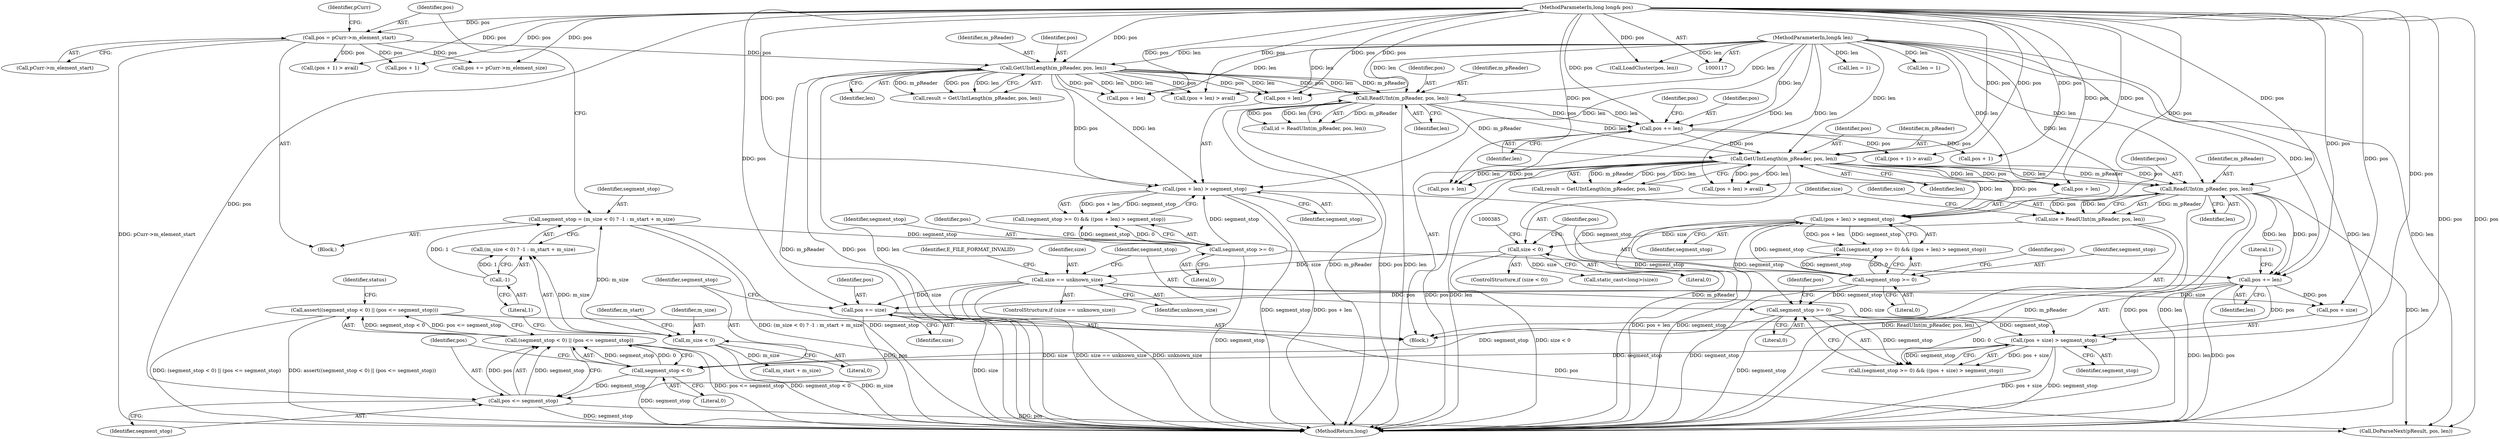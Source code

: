 digraph "1_Android_04839626ed859623901ebd3a5fd483982186b59d_190@API" {
"1000413" [label="(Call,assert((segment_stop < 0) || (pos <= segment_stop)))"];
"1000414" [label="(Call,(segment_stop < 0) || (pos <= segment_stop))"];
"1000415" [label="(Call,segment_stop < 0)"];
"1000400" [label="(Call,segment_stop >= 0)"];
"1000357" [label="(Call,(pos + len) > segment_stop)"];
"1000334" [label="(Call,GetUIntLength(m_pReader, pos, len))"];
"1000306" [label="(Call,ReadUInt(m_pReader, pos, len))"];
"1000265" [label="(Call,GetUIntLength(m_pReader, pos, len))"];
"1000120" [label="(MethodParameterIn,long long& pos)"];
"1000232" [label="(Call,pos = pCurr->m_element_start)"];
"1000121" [label="(MethodParameterIn,long& len)"];
"1000317" [label="(Call,pos += len)"];
"1000354" [label="(Call,segment_stop >= 0)"];
"1000285" [label="(Call,segment_stop >= 0)"];
"1000221" [label="(Call,segment_stop = (m_size < 0) ? -1 : m_start + m_size)"];
"1000227" [label="(Call,-1)"];
"1000224" [label="(Call,m_size < 0)"];
"1000288" [label="(Call,(pos + len) > segment_stop)"];
"1000403" [label="(Call,(pos + size) > segment_stop)"];
"1000387" [label="(Call,pos += len)"];
"1000375" [label="(Call,ReadUInt(m_pReader, pos, len))"];
"1000393" [label="(Call,size == unknown_size)"];
"1000380" [label="(Call,size < 0)"];
"1000373" [label="(Call,size = ReadUInt(m_pReader, pos, len))"];
"1000418" [label="(Call,pos <= segment_stop)"];
"1000410" [label="(Call,pos += size)"];
"1000243" [label="(Call,pos += pCurr->m_element_size)"];
"1000229" [label="(Call,m_start + m_size)"];
"1000355" [label="(Identifier,segment_stop)"];
"1000321" [label="(Call,(pos + 1) > avail)"];
"1000332" [label="(Call,result = GetUIntLength(m_pReader, pos, len))"];
"1000222" [label="(Identifier,segment_stop)"];
"1000284" [label="(Call,(segment_stop >= 0) && ((pos + len) > segment_stop))"];
"1000322" [label="(Call,pos + 1)"];
"1000266" [label="(Identifier,m_pReader)"];
"1000249" [label="(Block,)"];
"1000225" [label="(Identifier,m_size)"];
"1000404" [label="(Call,pos + size)"];
"1000171" [label="(Call,LoadCluster(pos, len))"];
"1000413" [label="(Call,assert((segment_stop < 0) || (pos <= segment_stop)))"];
"1000289" [label="(Call,pos + len)"];
"1000410" [label="(Call,pos += size)"];
"1000228" [label="(Literal,1)"];
"1000337" [label="(Identifier,len)"];
"1000309" [label="(Identifier,len)"];
"1000234" [label="(Call,pCurr->m_element_start)"];
"1000317" [label="(Call,pos += len)"];
"1000356" [label="(Literal,0)"];
"1000120" [label="(MethodParameterIn,long long& pos)"];
"1000319" [label="(Identifier,len)"];
"1000257" [label="(Call,len = 1)"];
"1000381" [label="(Identifier,size)"];
"1000292" [label="(Identifier,segment_stop)"];
"1000377" [label="(Identifier,pos)"];
"1000394" [label="(Identifier,size)"];
"1000323" [label="(Identifier,pos)"];
"1000230" [label="(Identifier,m_start)"];
"1000403" [label="(Call,(pos + size) > segment_stop)"];
"1000227" [label="(Call,-1)"];
"1000393" [label="(Call,size == unknown_size)"];
"1000407" [label="(Identifier,segment_stop)"];
"1000419" [label="(Identifier,pos)"];
"1000335" [label="(Identifier,m_pReader)"];
"1000226" [label="(Literal,0)"];
"1000287" [label="(Literal,0)"];
"1000334" [label="(Call,GetUIntLength(m_pReader, pos, len))"];
"1000358" [label="(Call,pos + len)"];
"1000304" [label="(Call,id = ReadUInt(m_pReader, pos, len))"];
"1000308" [label="(Identifier,pos)"];
"1000285" [label="(Call,segment_stop >= 0)"];
"1000376" [label="(Identifier,m_pReader)"];
"1000268" [label="(Identifier,len)"];
"1000389" [label="(Identifier,len)"];
"1000392" [label="(ControlStructure,if (size == unknown_size))"];
"1000397" [label="(Identifier,E_FILE_FORMAT_INVALID)"];
"1000288" [label="(Call,(pos + len) > segment_stop)"];
"1000122" [label="(Block,)"];
"1000232" [label="(Call,pos = pCurr->m_element_start)"];
"1000380" [label="(Call,size < 0)"];
"1000395" [label="(Identifier,unknown_size)"];
"1000251" [label="(Call,(pos + 1) > avail)"];
"1000414" [label="(Call,(segment_stop < 0) || (pos <= segment_stop))"];
"1000307" [label="(Identifier,m_pReader)"];
"1000318" [label="(Identifier,pos)"];
"1000375" [label="(Call,ReadUInt(m_pReader, pos, len))"];
"1000233" [label="(Identifier,pos)"];
"1000426" [label="(Call,DoParseNext(pResult, pos, len))"];
"1000418" [label="(Call,pos <= segment_stop)"];
"1000400" [label="(Call,segment_stop >= 0)"];
"1000306" [label="(Call,ReadUInt(m_pReader, pos, len))"];
"1000379" [label="(ControlStructure,if (size < 0))"];
"1000366" [label="(Call,pos + len)"];
"1000411" [label="(Identifier,pos)"];
"1000267" [label="(Identifier,pos)"];
"1000391" [label="(Literal,1)"];
"1000121" [label="(MethodParameterIn,long& len)"];
"1000412" [label="(Identifier,size)"];
"1000417" [label="(Literal,0)"];
"1000265" [label="(Call,GetUIntLength(m_pReader, pos, len))"];
"1000420" [label="(Identifier,segment_stop)"];
"1000384" [label="(Call,static_cast<long>(size))"];
"1000382" [label="(Literal,0)"];
"1000399" [label="(Call,(segment_stop >= 0) && ((pos + size) > segment_stop))"];
"1000297" [label="(Call,pos + len)"];
"1000290" [label="(Identifier,pos)"];
"1000401" [label="(Identifier,segment_stop)"];
"1000357" [label="(Call,(pos + len) > segment_stop)"];
"1000223" [label="(Call,(m_size < 0) ? -1 : m_start + m_size)"];
"1000373" [label="(Call,size = ReadUInt(m_pReader, pos, len))"];
"1000436" [label="(MethodReturn,long)"];
"1000296" [label="(Call,(pos + len) > avail)"];
"1000415" [label="(Call,segment_stop < 0)"];
"1000263" [label="(Call,result = GetUIntLength(m_pReader, pos, len))"];
"1000388" [label="(Identifier,pos)"];
"1000327" [label="(Call,len = 1)"];
"1000387" [label="(Call,pos += len)"];
"1000336" [label="(Identifier,pos)"];
"1000365" [label="(Call,(pos + len) > avail)"];
"1000286" [label="(Identifier,segment_stop)"];
"1000252" [label="(Call,pos + 1)"];
"1000361" [label="(Identifier,segment_stop)"];
"1000224" [label="(Call,m_size < 0)"];
"1000354" [label="(Call,segment_stop >= 0)"];
"1000221" [label="(Call,segment_stop = (m_size < 0) ? -1 : m_start + m_size)"];
"1000425" [label="(Identifier,status)"];
"1000374" [label="(Identifier,size)"];
"1000240" [label="(Identifier,pCurr)"];
"1000416" [label="(Identifier,segment_stop)"];
"1000402" [label="(Literal,0)"];
"1000359" [label="(Identifier,pos)"];
"1000353" [label="(Call,(segment_stop >= 0) && ((pos + len) > segment_stop))"];
"1000378" [label="(Identifier,len)"];
"1000405" [label="(Identifier,pos)"];
"1000413" -> "1000249"  [label="AST: "];
"1000413" -> "1000414"  [label="CFG: "];
"1000414" -> "1000413"  [label="AST: "];
"1000425" -> "1000413"  [label="CFG: "];
"1000413" -> "1000436"  [label="DDG: (segment_stop < 0) || (pos <= segment_stop)"];
"1000413" -> "1000436"  [label="DDG: assert((segment_stop < 0) || (pos <= segment_stop))"];
"1000414" -> "1000413"  [label="DDG: segment_stop < 0"];
"1000414" -> "1000413"  [label="DDG: pos <= segment_stop"];
"1000414" -> "1000415"  [label="CFG: "];
"1000414" -> "1000418"  [label="CFG: "];
"1000415" -> "1000414"  [label="AST: "];
"1000418" -> "1000414"  [label="AST: "];
"1000414" -> "1000436"  [label="DDG: pos <= segment_stop"];
"1000414" -> "1000436"  [label="DDG: segment_stop < 0"];
"1000415" -> "1000414"  [label="DDG: segment_stop"];
"1000415" -> "1000414"  [label="DDG: 0"];
"1000418" -> "1000414"  [label="DDG: pos"];
"1000418" -> "1000414"  [label="DDG: segment_stop"];
"1000415" -> "1000417"  [label="CFG: "];
"1000416" -> "1000415"  [label="AST: "];
"1000417" -> "1000415"  [label="AST: "];
"1000419" -> "1000415"  [label="CFG: "];
"1000415" -> "1000436"  [label="DDG: segment_stop"];
"1000400" -> "1000415"  [label="DDG: segment_stop"];
"1000403" -> "1000415"  [label="DDG: segment_stop"];
"1000415" -> "1000418"  [label="DDG: segment_stop"];
"1000400" -> "1000399"  [label="AST: "];
"1000400" -> "1000402"  [label="CFG: "];
"1000401" -> "1000400"  [label="AST: "];
"1000402" -> "1000400"  [label="AST: "];
"1000405" -> "1000400"  [label="CFG: "];
"1000399" -> "1000400"  [label="CFG: "];
"1000400" -> "1000436"  [label="DDG: segment_stop"];
"1000400" -> "1000399"  [label="DDG: segment_stop"];
"1000400" -> "1000399"  [label="DDG: 0"];
"1000357" -> "1000400"  [label="DDG: segment_stop"];
"1000354" -> "1000400"  [label="DDG: segment_stop"];
"1000400" -> "1000403"  [label="DDG: segment_stop"];
"1000357" -> "1000353"  [label="AST: "];
"1000357" -> "1000361"  [label="CFG: "];
"1000358" -> "1000357"  [label="AST: "];
"1000361" -> "1000357"  [label="AST: "];
"1000353" -> "1000357"  [label="CFG: "];
"1000357" -> "1000436"  [label="DDG: segment_stop"];
"1000357" -> "1000436"  [label="DDG: pos + len"];
"1000357" -> "1000353"  [label="DDG: pos + len"];
"1000357" -> "1000353"  [label="DDG: segment_stop"];
"1000334" -> "1000357"  [label="DDG: pos"];
"1000334" -> "1000357"  [label="DDG: len"];
"1000120" -> "1000357"  [label="DDG: pos"];
"1000121" -> "1000357"  [label="DDG: len"];
"1000354" -> "1000357"  [label="DDG: segment_stop"];
"1000334" -> "1000332"  [label="AST: "];
"1000334" -> "1000337"  [label="CFG: "];
"1000335" -> "1000334"  [label="AST: "];
"1000336" -> "1000334"  [label="AST: "];
"1000337" -> "1000334"  [label="AST: "];
"1000332" -> "1000334"  [label="CFG: "];
"1000334" -> "1000436"  [label="DDG: pos"];
"1000334" -> "1000436"  [label="DDG: len"];
"1000334" -> "1000436"  [label="DDG: m_pReader"];
"1000334" -> "1000332"  [label="DDG: m_pReader"];
"1000334" -> "1000332"  [label="DDG: pos"];
"1000334" -> "1000332"  [label="DDG: len"];
"1000306" -> "1000334"  [label="DDG: m_pReader"];
"1000306" -> "1000334"  [label="DDG: len"];
"1000120" -> "1000334"  [label="DDG: pos"];
"1000317" -> "1000334"  [label="DDG: pos"];
"1000121" -> "1000334"  [label="DDG: len"];
"1000334" -> "1000358"  [label="DDG: pos"];
"1000334" -> "1000358"  [label="DDG: len"];
"1000334" -> "1000365"  [label="DDG: pos"];
"1000334" -> "1000365"  [label="DDG: len"];
"1000334" -> "1000366"  [label="DDG: pos"];
"1000334" -> "1000366"  [label="DDG: len"];
"1000334" -> "1000375"  [label="DDG: m_pReader"];
"1000334" -> "1000375"  [label="DDG: pos"];
"1000334" -> "1000375"  [label="DDG: len"];
"1000306" -> "1000304"  [label="AST: "];
"1000306" -> "1000309"  [label="CFG: "];
"1000307" -> "1000306"  [label="AST: "];
"1000308" -> "1000306"  [label="AST: "];
"1000309" -> "1000306"  [label="AST: "];
"1000304" -> "1000306"  [label="CFG: "];
"1000306" -> "1000436"  [label="DDG: len"];
"1000306" -> "1000436"  [label="DDG: m_pReader"];
"1000306" -> "1000436"  [label="DDG: pos"];
"1000306" -> "1000304"  [label="DDG: m_pReader"];
"1000306" -> "1000304"  [label="DDG: pos"];
"1000306" -> "1000304"  [label="DDG: len"];
"1000265" -> "1000306"  [label="DDG: m_pReader"];
"1000265" -> "1000306"  [label="DDG: pos"];
"1000265" -> "1000306"  [label="DDG: len"];
"1000120" -> "1000306"  [label="DDG: pos"];
"1000121" -> "1000306"  [label="DDG: len"];
"1000306" -> "1000317"  [label="DDG: len"];
"1000306" -> "1000317"  [label="DDG: pos"];
"1000265" -> "1000263"  [label="AST: "];
"1000265" -> "1000268"  [label="CFG: "];
"1000266" -> "1000265"  [label="AST: "];
"1000267" -> "1000265"  [label="AST: "];
"1000268" -> "1000265"  [label="AST: "];
"1000263" -> "1000265"  [label="CFG: "];
"1000265" -> "1000436"  [label="DDG: pos"];
"1000265" -> "1000436"  [label="DDG: len"];
"1000265" -> "1000436"  [label="DDG: m_pReader"];
"1000265" -> "1000263"  [label="DDG: m_pReader"];
"1000265" -> "1000263"  [label="DDG: pos"];
"1000265" -> "1000263"  [label="DDG: len"];
"1000120" -> "1000265"  [label="DDG: pos"];
"1000232" -> "1000265"  [label="DDG: pos"];
"1000121" -> "1000265"  [label="DDG: len"];
"1000265" -> "1000288"  [label="DDG: pos"];
"1000265" -> "1000288"  [label="DDG: len"];
"1000265" -> "1000289"  [label="DDG: pos"];
"1000265" -> "1000289"  [label="DDG: len"];
"1000265" -> "1000296"  [label="DDG: pos"];
"1000265" -> "1000296"  [label="DDG: len"];
"1000265" -> "1000297"  [label="DDG: pos"];
"1000265" -> "1000297"  [label="DDG: len"];
"1000120" -> "1000117"  [label="AST: "];
"1000120" -> "1000436"  [label="DDG: pos"];
"1000120" -> "1000171"  [label="DDG: pos"];
"1000120" -> "1000232"  [label="DDG: pos"];
"1000120" -> "1000243"  [label="DDG: pos"];
"1000120" -> "1000251"  [label="DDG: pos"];
"1000120" -> "1000252"  [label="DDG: pos"];
"1000120" -> "1000288"  [label="DDG: pos"];
"1000120" -> "1000289"  [label="DDG: pos"];
"1000120" -> "1000296"  [label="DDG: pos"];
"1000120" -> "1000297"  [label="DDG: pos"];
"1000120" -> "1000317"  [label="DDG: pos"];
"1000120" -> "1000321"  [label="DDG: pos"];
"1000120" -> "1000322"  [label="DDG: pos"];
"1000120" -> "1000358"  [label="DDG: pos"];
"1000120" -> "1000365"  [label="DDG: pos"];
"1000120" -> "1000366"  [label="DDG: pos"];
"1000120" -> "1000375"  [label="DDG: pos"];
"1000120" -> "1000387"  [label="DDG: pos"];
"1000120" -> "1000403"  [label="DDG: pos"];
"1000120" -> "1000404"  [label="DDG: pos"];
"1000120" -> "1000410"  [label="DDG: pos"];
"1000120" -> "1000418"  [label="DDG: pos"];
"1000120" -> "1000426"  [label="DDG: pos"];
"1000232" -> "1000122"  [label="AST: "];
"1000232" -> "1000234"  [label="CFG: "];
"1000233" -> "1000232"  [label="AST: "];
"1000234" -> "1000232"  [label="AST: "];
"1000240" -> "1000232"  [label="CFG: "];
"1000232" -> "1000436"  [label="DDG: pCurr->m_element_start"];
"1000232" -> "1000243"  [label="DDG: pos"];
"1000232" -> "1000251"  [label="DDG: pos"];
"1000232" -> "1000252"  [label="DDG: pos"];
"1000121" -> "1000117"  [label="AST: "];
"1000121" -> "1000436"  [label="DDG: len"];
"1000121" -> "1000171"  [label="DDG: len"];
"1000121" -> "1000257"  [label="DDG: len"];
"1000121" -> "1000288"  [label="DDG: len"];
"1000121" -> "1000289"  [label="DDG: len"];
"1000121" -> "1000296"  [label="DDG: len"];
"1000121" -> "1000297"  [label="DDG: len"];
"1000121" -> "1000317"  [label="DDG: len"];
"1000121" -> "1000327"  [label="DDG: len"];
"1000121" -> "1000358"  [label="DDG: len"];
"1000121" -> "1000365"  [label="DDG: len"];
"1000121" -> "1000366"  [label="DDG: len"];
"1000121" -> "1000375"  [label="DDG: len"];
"1000121" -> "1000387"  [label="DDG: len"];
"1000121" -> "1000426"  [label="DDG: len"];
"1000317" -> "1000249"  [label="AST: "];
"1000317" -> "1000319"  [label="CFG: "];
"1000318" -> "1000317"  [label="AST: "];
"1000319" -> "1000317"  [label="AST: "];
"1000323" -> "1000317"  [label="CFG: "];
"1000317" -> "1000321"  [label="DDG: pos"];
"1000317" -> "1000322"  [label="DDG: pos"];
"1000354" -> "1000353"  [label="AST: "];
"1000354" -> "1000356"  [label="CFG: "];
"1000355" -> "1000354"  [label="AST: "];
"1000356" -> "1000354"  [label="AST: "];
"1000359" -> "1000354"  [label="CFG: "];
"1000353" -> "1000354"  [label="CFG: "];
"1000354" -> "1000436"  [label="DDG: segment_stop"];
"1000354" -> "1000353"  [label="DDG: segment_stop"];
"1000354" -> "1000353"  [label="DDG: 0"];
"1000285" -> "1000354"  [label="DDG: segment_stop"];
"1000288" -> "1000354"  [label="DDG: segment_stop"];
"1000285" -> "1000284"  [label="AST: "];
"1000285" -> "1000287"  [label="CFG: "];
"1000286" -> "1000285"  [label="AST: "];
"1000287" -> "1000285"  [label="AST: "];
"1000290" -> "1000285"  [label="CFG: "];
"1000284" -> "1000285"  [label="CFG: "];
"1000285" -> "1000436"  [label="DDG: segment_stop"];
"1000285" -> "1000284"  [label="DDG: segment_stop"];
"1000285" -> "1000284"  [label="DDG: 0"];
"1000221" -> "1000285"  [label="DDG: segment_stop"];
"1000285" -> "1000288"  [label="DDG: segment_stop"];
"1000221" -> "1000122"  [label="AST: "];
"1000221" -> "1000223"  [label="CFG: "];
"1000222" -> "1000221"  [label="AST: "];
"1000223" -> "1000221"  [label="AST: "];
"1000233" -> "1000221"  [label="CFG: "];
"1000221" -> "1000436"  [label="DDG: (m_size < 0) ? -1 : m_start + m_size"];
"1000221" -> "1000436"  [label="DDG: segment_stop"];
"1000227" -> "1000221"  [label="DDG: 1"];
"1000224" -> "1000221"  [label="DDG: m_size"];
"1000227" -> "1000223"  [label="AST: "];
"1000227" -> "1000228"  [label="CFG: "];
"1000228" -> "1000227"  [label="AST: "];
"1000223" -> "1000227"  [label="CFG: "];
"1000227" -> "1000223"  [label="DDG: 1"];
"1000224" -> "1000223"  [label="AST: "];
"1000224" -> "1000226"  [label="CFG: "];
"1000225" -> "1000224"  [label="AST: "];
"1000226" -> "1000224"  [label="AST: "];
"1000228" -> "1000224"  [label="CFG: "];
"1000230" -> "1000224"  [label="CFG: "];
"1000224" -> "1000436"  [label="DDG: m_size"];
"1000224" -> "1000223"  [label="DDG: m_size"];
"1000224" -> "1000229"  [label="DDG: m_size"];
"1000288" -> "1000284"  [label="AST: "];
"1000288" -> "1000292"  [label="CFG: "];
"1000289" -> "1000288"  [label="AST: "];
"1000292" -> "1000288"  [label="AST: "];
"1000284" -> "1000288"  [label="CFG: "];
"1000288" -> "1000436"  [label="DDG: segment_stop"];
"1000288" -> "1000436"  [label="DDG: pos + len"];
"1000288" -> "1000284"  [label="DDG: pos + len"];
"1000288" -> "1000284"  [label="DDG: segment_stop"];
"1000403" -> "1000399"  [label="AST: "];
"1000403" -> "1000407"  [label="CFG: "];
"1000404" -> "1000403"  [label="AST: "];
"1000407" -> "1000403"  [label="AST: "];
"1000399" -> "1000403"  [label="CFG: "];
"1000403" -> "1000436"  [label="DDG: pos + size"];
"1000403" -> "1000436"  [label="DDG: segment_stop"];
"1000403" -> "1000399"  [label="DDG: pos + size"];
"1000403" -> "1000399"  [label="DDG: segment_stop"];
"1000387" -> "1000403"  [label="DDG: pos"];
"1000393" -> "1000403"  [label="DDG: size"];
"1000387" -> "1000249"  [label="AST: "];
"1000387" -> "1000389"  [label="CFG: "];
"1000388" -> "1000387"  [label="AST: "];
"1000389" -> "1000387"  [label="AST: "];
"1000391" -> "1000387"  [label="CFG: "];
"1000387" -> "1000436"  [label="DDG: len"];
"1000387" -> "1000436"  [label="DDG: pos"];
"1000375" -> "1000387"  [label="DDG: len"];
"1000375" -> "1000387"  [label="DDG: pos"];
"1000387" -> "1000404"  [label="DDG: pos"];
"1000387" -> "1000410"  [label="DDG: pos"];
"1000375" -> "1000373"  [label="AST: "];
"1000375" -> "1000378"  [label="CFG: "];
"1000376" -> "1000375"  [label="AST: "];
"1000377" -> "1000375"  [label="AST: "];
"1000378" -> "1000375"  [label="AST: "];
"1000373" -> "1000375"  [label="CFG: "];
"1000375" -> "1000436"  [label="DDG: m_pReader"];
"1000375" -> "1000436"  [label="DDG: pos"];
"1000375" -> "1000436"  [label="DDG: len"];
"1000375" -> "1000373"  [label="DDG: m_pReader"];
"1000375" -> "1000373"  [label="DDG: pos"];
"1000375" -> "1000373"  [label="DDG: len"];
"1000375" -> "1000426"  [label="DDG: len"];
"1000393" -> "1000392"  [label="AST: "];
"1000393" -> "1000395"  [label="CFG: "];
"1000394" -> "1000393"  [label="AST: "];
"1000395" -> "1000393"  [label="AST: "];
"1000397" -> "1000393"  [label="CFG: "];
"1000401" -> "1000393"  [label="CFG: "];
"1000393" -> "1000436"  [label="DDG: size"];
"1000393" -> "1000436"  [label="DDG: size == unknown_size"];
"1000393" -> "1000436"  [label="DDG: unknown_size"];
"1000380" -> "1000393"  [label="DDG: size"];
"1000393" -> "1000404"  [label="DDG: size"];
"1000393" -> "1000410"  [label="DDG: size"];
"1000380" -> "1000379"  [label="AST: "];
"1000380" -> "1000382"  [label="CFG: "];
"1000381" -> "1000380"  [label="AST: "];
"1000382" -> "1000380"  [label="AST: "];
"1000385" -> "1000380"  [label="CFG: "];
"1000388" -> "1000380"  [label="CFG: "];
"1000380" -> "1000436"  [label="DDG: size < 0"];
"1000373" -> "1000380"  [label="DDG: size"];
"1000380" -> "1000384"  [label="DDG: size"];
"1000373" -> "1000249"  [label="AST: "];
"1000374" -> "1000373"  [label="AST: "];
"1000381" -> "1000373"  [label="CFG: "];
"1000373" -> "1000436"  [label="DDG: ReadUInt(m_pReader, pos, len)"];
"1000418" -> "1000420"  [label="CFG: "];
"1000419" -> "1000418"  [label="AST: "];
"1000420" -> "1000418"  [label="AST: "];
"1000418" -> "1000436"  [label="DDG: segment_stop"];
"1000410" -> "1000418"  [label="DDG: pos"];
"1000418" -> "1000426"  [label="DDG: pos"];
"1000410" -> "1000249"  [label="AST: "];
"1000410" -> "1000412"  [label="CFG: "];
"1000411" -> "1000410"  [label="AST: "];
"1000412" -> "1000410"  [label="AST: "];
"1000416" -> "1000410"  [label="CFG: "];
"1000410" -> "1000436"  [label="DDG: size"];
"1000410" -> "1000426"  [label="DDG: pos"];
}
